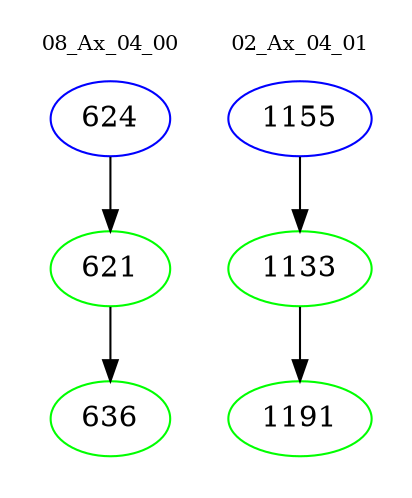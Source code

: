 digraph{
subgraph cluster_0 {
color = white
label = "08_Ax_04_00";
fontsize=10;
T0_624 [label="624", color="blue"]
T0_624 -> T0_621 [color="black"]
T0_621 [label="621", color="green"]
T0_621 -> T0_636 [color="black"]
T0_636 [label="636", color="green"]
}
subgraph cluster_1 {
color = white
label = "02_Ax_04_01";
fontsize=10;
T1_1155 [label="1155", color="blue"]
T1_1155 -> T1_1133 [color="black"]
T1_1133 [label="1133", color="green"]
T1_1133 -> T1_1191 [color="black"]
T1_1191 [label="1191", color="green"]
}
}
